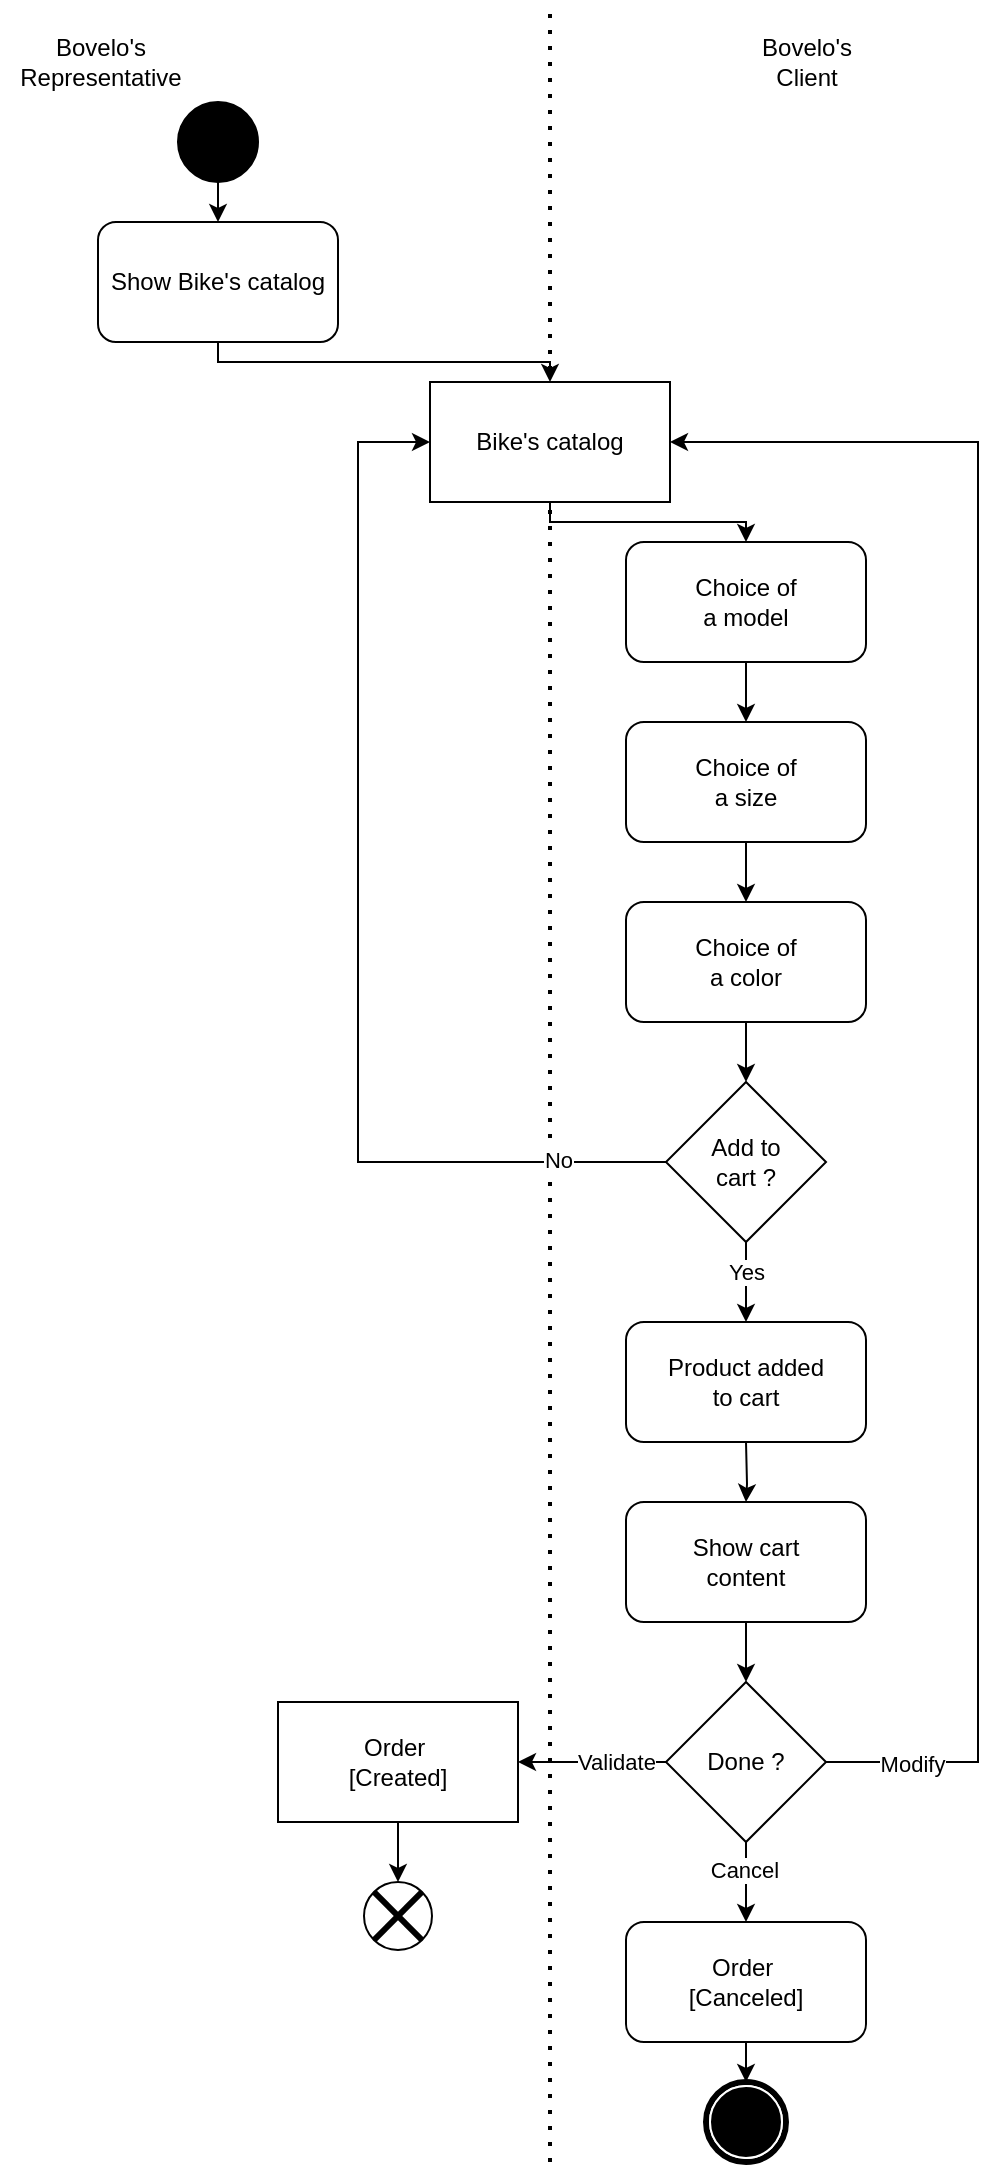 <mxfile version="13.9.9" type="device"><diagram name="Page-1" id="0783ab3e-0a74-02c8-0abd-f7b4e66b4bec"><mxGraphModel dx="1086" dy="816" grid="0" gridSize="10" guides="1" tooltips="1" connect="1" arrows="1" fold="1" page="1" pageScale="1" pageWidth="850" pageHeight="1100" background="none" math="0" shadow="0"><root><mxCell id="0"/><mxCell id="1" parent="0"/><mxCell id="S9gpd_N7AmSjhYaEYiB_-2" value="" style="endArrow=none;dashed=1;html=1;dashPattern=1 3;strokeWidth=2;" parent="1" edge="1"><mxGeometry width="50" height="50" relative="1" as="geometry"><mxPoint x="420" y="1090" as="sourcePoint"/><mxPoint x="420" y="10" as="targetPoint"/></mxGeometry></mxCell><mxCell id="S9gpd_N7AmSjhYaEYiB_-3" style="edgeStyle=orthogonalEdgeStyle;rounded=0;orthogonalLoop=1;jettySize=auto;html=1;exitX=0.5;exitY=1;exitDx=0;exitDy=0;entryX=0.5;entryY=0;entryDx=0;entryDy=0;" parent="1" target="S9gpd_N7AmSjhYaEYiB_-6" edge="1"><mxGeometry relative="1" as="geometry"><Array as="points"><mxPoint x="254" y="190"/><mxPoint x="420" y="190"/></Array><mxPoint x="254" y="180" as="sourcePoint"/></mxGeometry></mxCell><mxCell id="S9gpd_N7AmSjhYaEYiB_-5" style="edgeStyle=orthogonalEdgeStyle;rounded=0;orthogonalLoop=1;jettySize=auto;html=1;exitX=0.5;exitY=1;exitDx=0;exitDy=0;" parent="1" source="S9gpd_N7AmSjhYaEYiB_-6" target="S9gpd_N7AmSjhYaEYiB_-44" edge="1"><mxGeometry relative="1" as="geometry"><Array as="points"><mxPoint x="420" y="270"/><mxPoint x="518" y="270"/></Array><mxPoint x="518" y="290" as="targetPoint"/></mxGeometry></mxCell><mxCell id="S9gpd_N7AmSjhYaEYiB_-6" value="Bike's catalog" style="rounded=0;whiteSpace=wrap;html=1;" parent="1" vertex="1"><mxGeometry x="360" y="200" width="120" height="60" as="geometry"/></mxCell><mxCell id="S9gpd_N7AmSjhYaEYiB_-7" value="" style="edgeStyle=orthogonalEdgeStyle;rounded=0;orthogonalLoop=1;jettySize=auto;html=1;" parent="1" edge="1"><mxGeometry relative="1" as="geometry"><mxPoint x="518" y="340" as="sourcePoint"/><mxPoint x="518" y="370" as="targetPoint"/></mxGeometry></mxCell><mxCell id="S9gpd_N7AmSjhYaEYiB_-9" value="" style="edgeStyle=orthogonalEdgeStyle;rounded=0;orthogonalLoop=1;jettySize=auto;html=1;" parent="1" edge="1"><mxGeometry relative="1" as="geometry"><mxPoint x="518" y="430" as="sourcePoint"/><mxPoint x="518" y="460" as="targetPoint"/></mxGeometry></mxCell><mxCell id="S9gpd_N7AmSjhYaEYiB_-11" style="edgeStyle=orthogonalEdgeStyle;rounded=0;orthogonalLoop=1;jettySize=auto;html=1;exitX=0.5;exitY=1;exitDx=0;exitDy=0;entryX=0.5;entryY=0;entryDx=0;entryDy=0;" parent="1" target="S9gpd_N7AmSjhYaEYiB_-17" edge="1"><mxGeometry relative="1" as="geometry"><mxPoint x="518" y="520" as="sourcePoint"/></mxGeometry></mxCell><mxCell id="S9gpd_N7AmSjhYaEYiB_-13" style="edgeStyle=orthogonalEdgeStyle;rounded=0;orthogonalLoop=1;jettySize=auto;html=1;exitX=0;exitY=0.5;exitDx=0;exitDy=0;entryX=0;entryY=0.5;entryDx=0;entryDy=0;" parent="1" source="S9gpd_N7AmSjhYaEYiB_-17" target="S9gpd_N7AmSjhYaEYiB_-6" edge="1"><mxGeometry relative="1" as="geometry"><mxPoint x="324" y="220" as="targetPoint"/><Array as="points"><mxPoint x="324" y="590"/><mxPoint x="324" y="230"/></Array></mxGeometry></mxCell><mxCell id="S9gpd_N7AmSjhYaEYiB_-14" value="No" style="edgeLabel;html=1;align=center;verticalAlign=middle;resizable=0;points=[];" parent="S9gpd_N7AmSjhYaEYiB_-13" vertex="1" connectable="0"><mxGeometry x="-0.803" y="-1" relative="1" as="geometry"><mxPoint as="offset"/></mxGeometry></mxCell><mxCell id="S9gpd_N7AmSjhYaEYiB_-15" value="" style="edgeStyle=orthogonalEdgeStyle;rounded=0;orthogonalLoop=1;jettySize=auto;html=1;" parent="1" source="S9gpd_N7AmSjhYaEYiB_-17" edge="1"><mxGeometry relative="1" as="geometry"><mxPoint x="518" y="670" as="targetPoint"/></mxGeometry></mxCell><mxCell id="S9gpd_N7AmSjhYaEYiB_-16" value="Yes" style="edgeLabel;html=1;align=center;verticalAlign=middle;resizable=0;points=[];" parent="S9gpd_N7AmSjhYaEYiB_-15" vertex="1" connectable="0"><mxGeometry x="-0.27" relative="1" as="geometry"><mxPoint as="offset"/></mxGeometry></mxCell><mxCell id="S9gpd_N7AmSjhYaEYiB_-17" value="Add to &lt;br&gt;cart ?" style="rhombus;whiteSpace=wrap;html=1;" parent="1" vertex="1"><mxGeometry x="478" y="550" width="80" height="80" as="geometry"/></mxCell><mxCell id="S9gpd_N7AmSjhYaEYiB_-18" value="" style="edgeStyle=orthogonalEdgeStyle;rounded=0;orthogonalLoop=1;jettySize=auto;html=1;" parent="1" target="S9gpd_N7AmSjhYaEYiB_-21" edge="1"><mxGeometry relative="1" as="geometry"><mxPoint x="518" y="730" as="sourcePoint"/></mxGeometry></mxCell><mxCell id="S9gpd_N7AmSjhYaEYiB_-20" value="" style="edgeStyle=orthogonalEdgeStyle;rounded=0;orthogonalLoop=1;jettySize=auto;html=1;" parent="1" source="S9gpd_N7AmSjhYaEYiB_-21" target="S9gpd_N7AmSjhYaEYiB_-28" edge="1"><mxGeometry relative="1" as="geometry"/></mxCell><mxCell id="S9gpd_N7AmSjhYaEYiB_-21" value="Show cart &lt;br&gt;content" style="rounded=1;whiteSpace=wrap;html=1;" parent="1" vertex="1"><mxGeometry x="458" y="760" width="120" height="60" as="geometry"/></mxCell><mxCell id="S9gpd_N7AmSjhYaEYiB_-22" value="" style="edgeStyle=orthogonalEdgeStyle;rounded=0;orthogonalLoop=1;jettySize=auto;html=1;" parent="1" source="S9gpd_N7AmSjhYaEYiB_-28" target="S9gpd_N7AmSjhYaEYiB_-48" edge="1"><mxGeometry relative="1" as="geometry"><mxPoint x="590" y="950" as="targetPoint"/></mxGeometry></mxCell><mxCell id="S9gpd_N7AmSjhYaEYiB_-23" value="Cancel" style="edgeLabel;html=1;align=center;verticalAlign=middle;resizable=0;points=[];" parent="S9gpd_N7AmSjhYaEYiB_-22" vertex="1" connectable="0"><mxGeometry x="-0.31" y="-1" relative="1" as="geometry"><mxPoint as="offset"/></mxGeometry></mxCell><mxCell id="S9gpd_N7AmSjhYaEYiB_-24" value="" style="edgeStyle=orthogonalEdgeStyle;rounded=0;orthogonalLoop=1;jettySize=auto;html=1;" parent="1" source="S9gpd_N7AmSjhYaEYiB_-28" target="S9gpd_N7AmSjhYaEYiB_-32" edge="1"><mxGeometry relative="1" as="geometry"/></mxCell><mxCell id="S9gpd_N7AmSjhYaEYiB_-25" value="Validate" style="edgeLabel;html=1;align=center;verticalAlign=middle;resizable=0;points=[];" parent="S9gpd_N7AmSjhYaEYiB_-24" vertex="1" connectable="0"><mxGeometry x="-0.324" relative="1" as="geometry"><mxPoint as="offset"/></mxGeometry></mxCell><mxCell id="S9gpd_N7AmSjhYaEYiB_-26" style="edgeStyle=orthogonalEdgeStyle;rounded=0;orthogonalLoop=1;jettySize=auto;html=1;exitX=1;exitY=0.5;exitDx=0;exitDy=0;entryX=1;entryY=0.5;entryDx=0;entryDy=0;" parent="1" source="S9gpd_N7AmSjhYaEYiB_-28" target="S9gpd_N7AmSjhYaEYiB_-6" edge="1"><mxGeometry relative="1" as="geometry"><mxPoint x="634" y="218.8" as="targetPoint"/><Array as="points"><mxPoint x="634" y="890"/><mxPoint x="634" y="230"/></Array></mxGeometry></mxCell><mxCell id="S9gpd_N7AmSjhYaEYiB_-27" value="Modify" style="edgeLabel;html=1;align=center;verticalAlign=middle;resizable=0;points=[];" parent="S9gpd_N7AmSjhYaEYiB_-26" vertex="1" connectable="0"><mxGeometry x="-0.905" y="-1" relative="1" as="geometry"><mxPoint as="offset"/></mxGeometry></mxCell><mxCell id="S9gpd_N7AmSjhYaEYiB_-28" value="Done ?" style="rhombus;whiteSpace=wrap;html=1;" parent="1" vertex="1"><mxGeometry x="478" y="850" width="80" height="80" as="geometry"/></mxCell><mxCell id="S9gpd_N7AmSjhYaEYiB_-29" value="" style="edgeStyle=orthogonalEdgeStyle;rounded=0;orthogonalLoop=1;jettySize=auto;html=1;entryX=0.5;entryY=0;entryDx=0;entryDy=0;" parent="1" source="S9gpd_N7AmSjhYaEYiB_-48" target="S9gpd_N7AmSjhYaEYiB_-49" edge="1"><mxGeometry relative="1" as="geometry"><mxPoint x="518" y="1060" as="sourcePoint"/><mxPoint x="518" y="1090" as="targetPoint"/></mxGeometry></mxCell><mxCell id="S9gpd_N7AmSjhYaEYiB_-31" value="" style="edgeStyle=orthogonalEdgeStyle;rounded=0;orthogonalLoop=1;jettySize=auto;html=1;" parent="1" source="S9gpd_N7AmSjhYaEYiB_-32" target="S9gpd_N7AmSjhYaEYiB_-36" edge="1"><mxGeometry relative="1" as="geometry"/></mxCell><mxCell id="S9gpd_N7AmSjhYaEYiB_-32" value="Order&amp;nbsp;&lt;br&gt;[Created]" style="rounded=0;whiteSpace=wrap;html=1;" parent="1" vertex="1"><mxGeometry x="284" y="860" width="120" height="60" as="geometry"/></mxCell><mxCell id="S9gpd_N7AmSjhYaEYiB_-34" value="Bovelo's&lt;br&gt;Representative" style="text;html=1;align=center;verticalAlign=middle;resizable=0;points=[];autosize=1;" parent="1" vertex="1"><mxGeometry x="145" y="25" width="100" height="30" as="geometry"/></mxCell><mxCell id="S9gpd_N7AmSjhYaEYiB_-35" value="Bovelo's&lt;br&gt;Client" style="text;html=1;align=center;verticalAlign=middle;resizable=0;points=[];autosize=1;" parent="1" vertex="1"><mxGeometry x="518" y="25" width="60" height="30" as="geometry"/></mxCell><mxCell id="S9gpd_N7AmSjhYaEYiB_-36" value="" style="ellipse;whiteSpace=wrap;html=1;aspect=fixed;align=center;" parent="1" vertex="1"><mxGeometry x="327" y="950" width="34" height="34" as="geometry"/></mxCell><mxCell id="S9gpd_N7AmSjhYaEYiB_-39" value="" style="endArrow=none;html=1;exitX=0;exitY=1;exitDx=0;exitDy=0;entryX=1;entryY=0;entryDx=0;entryDy=0;strokeWidth=3;strokeColor=#000000;" parent="1" source="S9gpd_N7AmSjhYaEYiB_-36" target="S9gpd_N7AmSjhYaEYiB_-36" edge="1"><mxGeometry width="50" height="50" relative="1" as="geometry"><mxPoint x="327" y="1000" as="sourcePoint"/><mxPoint x="377" y="950" as="targetPoint"/></mxGeometry></mxCell><mxCell id="S9gpd_N7AmSjhYaEYiB_-40" value="" style="endArrow=none;html=1;exitX=1;exitY=1;exitDx=0;exitDy=0;entryX=0;entryY=0;entryDx=0;entryDy=0;strokeWidth=3;strokeColor=#000000;" parent="1" source="S9gpd_N7AmSjhYaEYiB_-36" target="S9gpd_N7AmSjhYaEYiB_-36" edge="1"><mxGeometry width="50" height="50" relative="1" as="geometry"><mxPoint x="341.979" y="989.021" as="sourcePoint"/><mxPoint x="366.021" y="964.979" as="targetPoint"/></mxGeometry></mxCell><mxCell id="S9gpd_N7AmSjhYaEYiB_-41" value="" style="ellipse;whiteSpace=wrap;html=1;rounded=0;shadow=0;comic=0;labelBackgroundColor=none;strokeWidth=1;fillColor=#000000;fontFamily=Verdana;fontSize=12;align=center;" parent="1" vertex="1"><mxGeometry x="234" y="60" width="40" height="40" as="geometry"/></mxCell><mxCell id="S9gpd_N7AmSjhYaEYiB_-42" value="" style="endArrow=classic;html=1;exitX=0.5;exitY=1;exitDx=0;exitDy=0;" parent="1" source="S9gpd_N7AmSjhYaEYiB_-41" target="S9gpd_N7AmSjhYaEYiB_-43" edge="1"><mxGeometry width="50" height="50" relative="1" as="geometry"><mxPoint x="470" y="110" as="sourcePoint"/><mxPoint x="254" y="180" as="targetPoint"/></mxGeometry></mxCell><mxCell id="S9gpd_N7AmSjhYaEYiB_-43" value="&lt;span&gt;Show Bike's catalog&lt;/span&gt;" style="rounded=1;whiteSpace=wrap;html=1;" parent="1" vertex="1"><mxGeometry x="194" y="120" width="120" height="60" as="geometry"/></mxCell><mxCell id="S9gpd_N7AmSjhYaEYiB_-44" value="&lt;span&gt;Choice of&lt;/span&gt;&lt;br&gt;&lt;span&gt;a model&lt;/span&gt;" style="rounded=1;whiteSpace=wrap;html=1;" parent="1" vertex="1"><mxGeometry x="458" y="280" width="120" height="60" as="geometry"/></mxCell><mxCell id="S9gpd_N7AmSjhYaEYiB_-45" value="&lt;span&gt;Choice of&lt;/span&gt;&lt;br&gt;&lt;span&gt;a size&lt;/span&gt;" style="rounded=1;whiteSpace=wrap;html=1;" parent="1" vertex="1"><mxGeometry x="458" y="370" width="120" height="60" as="geometry"/></mxCell><mxCell id="S9gpd_N7AmSjhYaEYiB_-46" value="&lt;span&gt;Choice of&lt;/span&gt;&lt;br&gt;&lt;span&gt;a color&lt;/span&gt;" style="rounded=1;whiteSpace=wrap;html=1;" parent="1" vertex="1"><mxGeometry x="458" y="460" width="120" height="60" as="geometry"/></mxCell><mxCell id="S9gpd_N7AmSjhYaEYiB_-47" value="&lt;span&gt;Product added&lt;/span&gt;&lt;br&gt;&lt;span&gt;to cart&lt;/span&gt;" style="rounded=1;whiteSpace=wrap;html=1;" parent="1" vertex="1"><mxGeometry x="458" y="670" width="120" height="60" as="geometry"/></mxCell><mxCell id="S9gpd_N7AmSjhYaEYiB_-48" value="&lt;span&gt;Order&amp;nbsp;&lt;/span&gt;&lt;br&gt;&lt;span&gt;[Canceled]&lt;/span&gt;" style="rounded=1;whiteSpace=wrap;html=1;" parent="1" vertex="1"><mxGeometry x="458" y="970" width="120" height="60" as="geometry"/></mxCell><mxCell id="S9gpd_N7AmSjhYaEYiB_-49" value="" style="shape=mxgraph.bpmn.shape;html=1;verticalLabelPosition=bottom;labelBackgroundColor=#ffffff;verticalAlign=top;perimeter=ellipsePerimeter;outline=end;symbol=terminate;rounded=0;shadow=0;comic=0;strokeWidth=1;fontFamily=Verdana;fontSize=12;align=center;" parent="1" vertex="1"><mxGeometry x="498" y="1050" width="40" height="40" as="geometry"/></mxCell></root></mxGraphModel></diagram></mxfile>